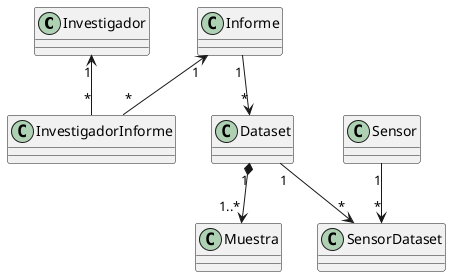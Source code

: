 @startuml Ejercicio Investigacion Cientifica

class Investigador{

}

class Informe{
    
}

class InvestigadorInforme{

}

class Dataset{
    
}

class Muestra{
    
}

class Sensor{
    
}

class SensorDataset{

}

Investigador "1" <-- "*" InvestigadorInforme
Informe "1" <-- "*" InvestigadorInforme

Dataset "1" *--> "1..*" Muestra

Sensor "1" --> "*" SensorDataset
Dataset "1" --> "*" SensorDataset

Informe "1" --> "*" Dataset
@enduml
